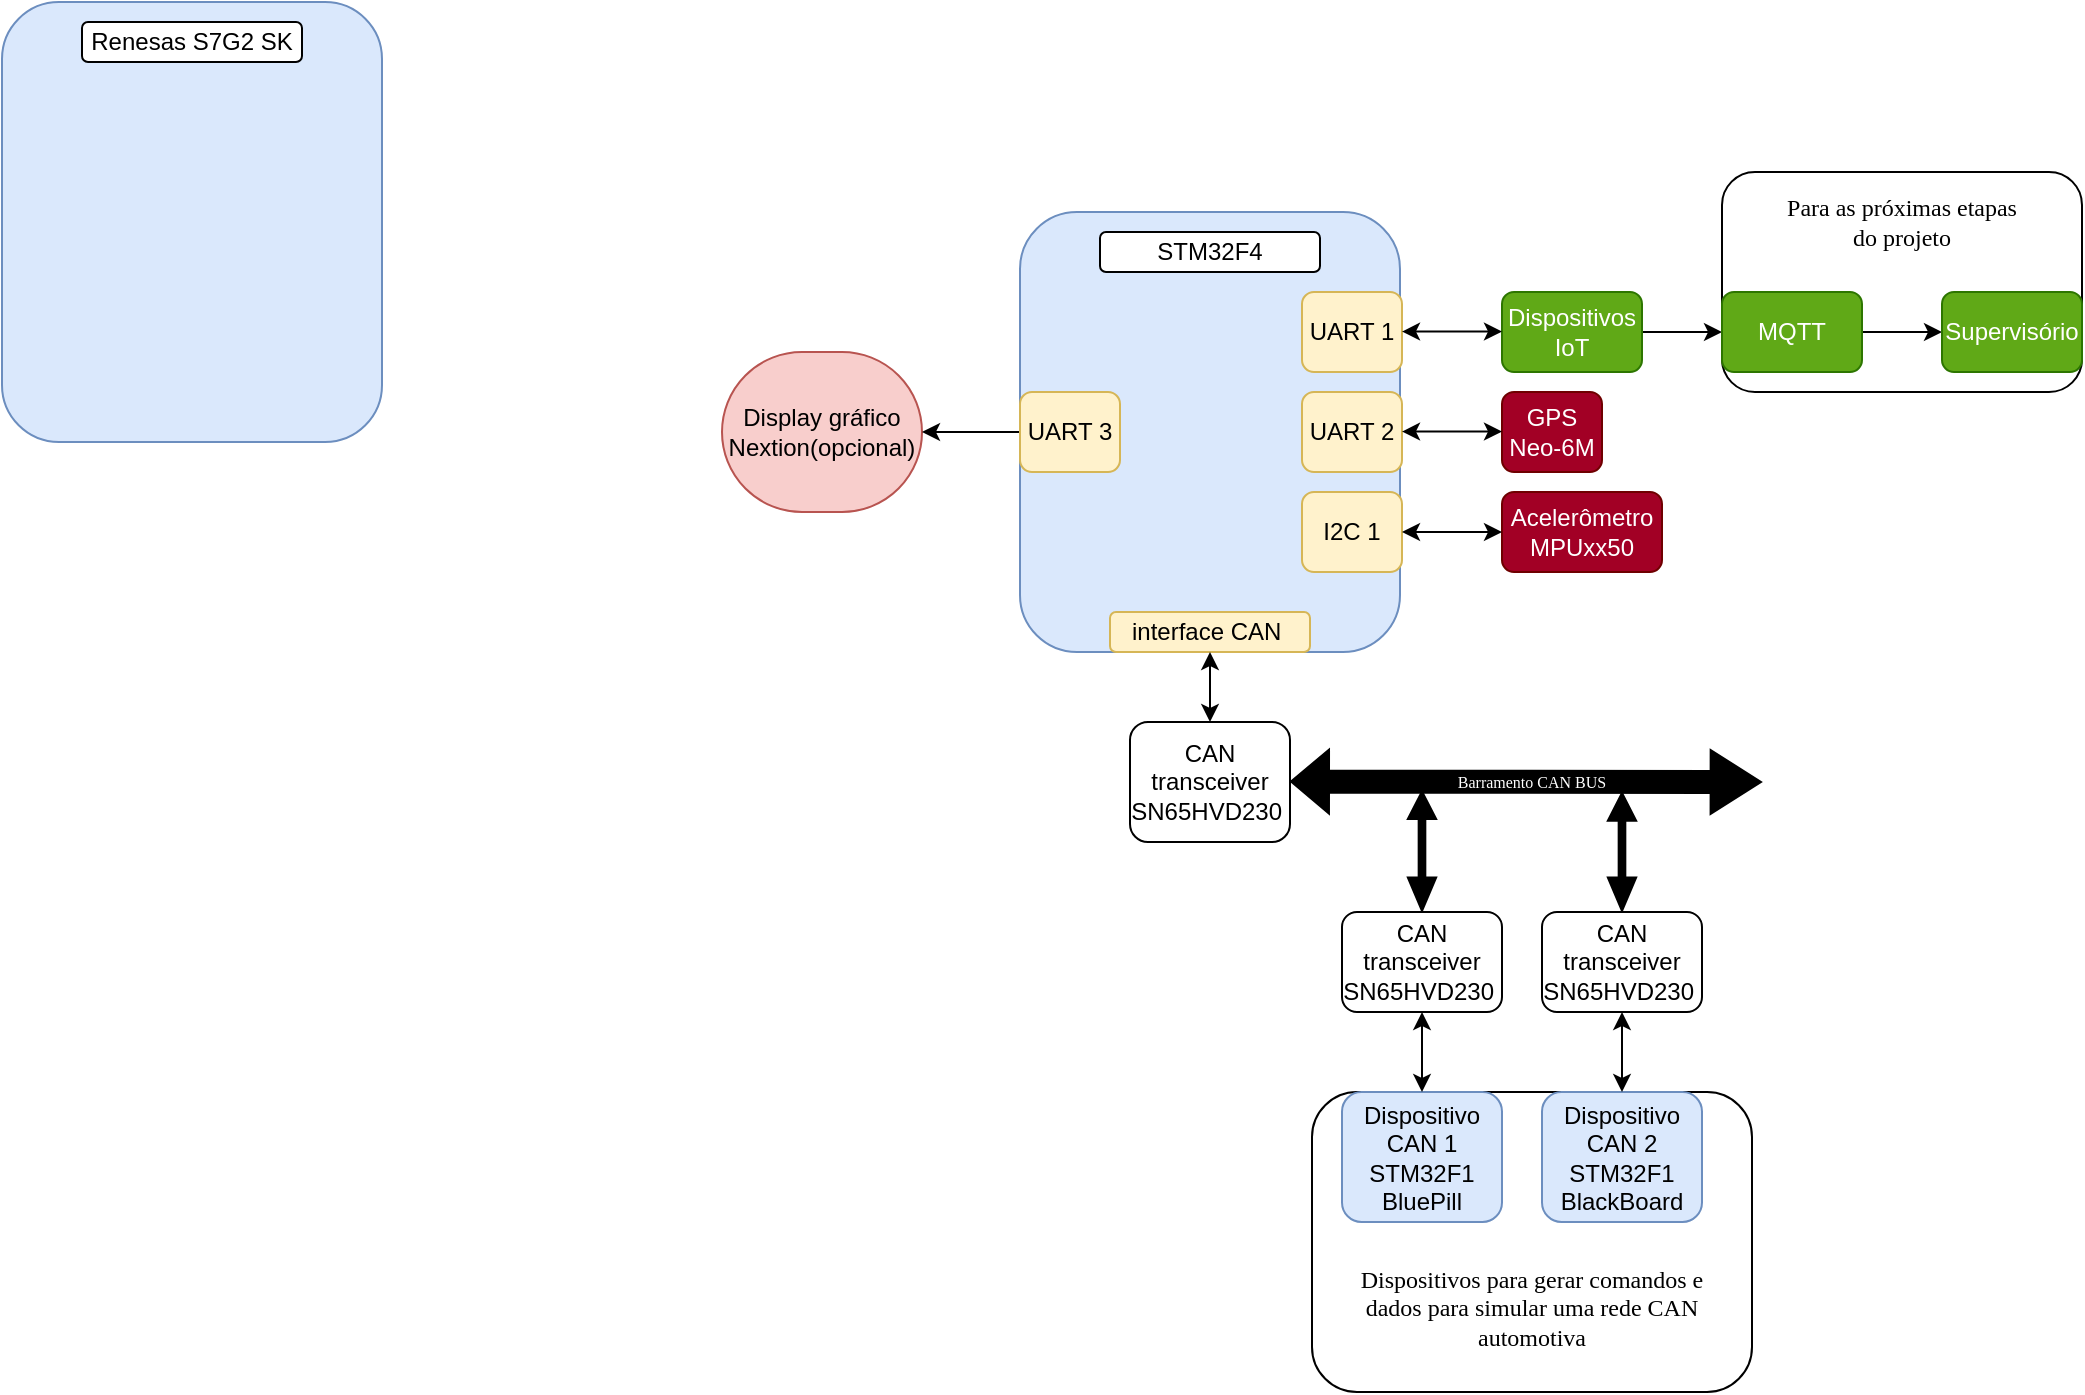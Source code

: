 <mxfile version="20.5.2" type="github">
  <diagram id="FBCnK5mgxSPIJ93Y-hrB" name="Página-1">
    <mxGraphModel dx="1779" dy="367" grid="1" gridSize="10" guides="1" tooltips="1" connect="1" arrows="1" fold="1" page="1" pageScale="1" pageWidth="827" pageHeight="1169" math="0" shadow="0">
      <root>
        <mxCell id="0" />
        <mxCell id="1" parent="0" />
        <mxCell id="XjZveepG56oEctiiL1kZ-1" value="" style="rounded=1;whiteSpace=wrap;html=1;fillColor=#dae8fc;strokeColor=#6c8ebf;" vertex="1" parent="1">
          <mxGeometry x="119" y="120" width="190" height="220" as="geometry" />
        </mxCell>
        <mxCell id="XjZveepG56oEctiiL1kZ-2" value="STM32F4" style="rounded=1;whiteSpace=wrap;html=1;" vertex="1" parent="1">
          <mxGeometry x="159" y="130" width="110" height="20" as="geometry" />
        </mxCell>
        <mxCell id="QWPWfIlzJYTak63aH7c0-41" value="&lt;div style=&quot;&quot;&gt;&lt;br&gt;&lt;/div&gt;&lt;div style=&quot;&quot;&gt;&lt;br&gt;&lt;/div&gt;" style="rounded=1;whiteSpace=wrap;html=1;labelBackgroundColor=none;fontFamily=Verdana;fontColor=#FFFFFF;gradientColor=none;align=center;" parent="1" vertex="1">
          <mxGeometry x="265" y="560" width="220" height="150" as="geometry" />
        </mxCell>
        <mxCell id="QWPWfIlzJYTak63aH7c0-39" value="&lt;div style=&quot;&quot;&gt;&lt;br&gt;&lt;/div&gt;&lt;div style=&quot;&quot;&gt;&lt;br&gt;&lt;/div&gt;" style="rounded=1;whiteSpace=wrap;html=1;labelBackgroundColor=none;fontFamily=Verdana;fontColor=#FFFFFF;gradientColor=none;align=center;" parent="1" vertex="1">
          <mxGeometry x="470" y="100" width="180" height="110" as="geometry" />
        </mxCell>
        <mxCell id="QWPWfIlzJYTak63aH7c0-6" value="" style="rounded=1;whiteSpace=wrap;html=1;fillColor=#dae8fc;strokeColor=#6c8ebf;" parent="1" vertex="1">
          <mxGeometry x="-390" y="15" width="190" height="220" as="geometry" />
        </mxCell>
        <mxCell id="QWPWfIlzJYTak63aH7c0-2" value="Renesas S7G2 SK" style="rounded=1;whiteSpace=wrap;html=1;" parent="1" vertex="1">
          <mxGeometry x="-350" y="25" width="110" height="20" as="geometry" />
        </mxCell>
        <mxCell id="QWPWfIlzJYTak63aH7c0-3" value="interface CAN&amp;nbsp;" style="rounded=1;whiteSpace=wrap;html=1;fillColor=#fff2cc;strokeColor=#d6b656;" parent="1" vertex="1">
          <mxGeometry x="164" y="320" width="100" height="20" as="geometry" />
        </mxCell>
        <mxCell id="QWPWfIlzJYTak63aH7c0-4" value="Display gráfico Nextion(opcional)" style="rounded=1;whiteSpace=wrap;html=1;fillColor=#f8cecc;strokeColor=#b85450;arcSize=50;" parent="1" vertex="1">
          <mxGeometry x="-30" y="190" width="100" height="80" as="geometry" />
        </mxCell>
        <mxCell id="QWPWfIlzJYTak63aH7c0-5" value="UART 2" style="rounded=1;whiteSpace=wrap;html=1;fillColor=#fff2cc;strokeColor=#d6b656;" parent="1" vertex="1">
          <mxGeometry x="260" y="210" width="50" height="40" as="geometry" />
        </mxCell>
        <mxCell id="QWPWfIlzJYTak63aH7c0-9" value="GPS Neo-6M" style="rounded=1;whiteSpace=wrap;html=1;fillColor=#a20025;fontColor=#ffffff;strokeColor=#6F0000;" parent="1" vertex="1">
          <mxGeometry x="360" y="210" width="50" height="40" as="geometry" />
        </mxCell>
        <mxCell id="QWPWfIlzJYTak63aH7c0-13" value="I2C 1" style="rounded=1;whiteSpace=wrap;html=1;fillColor=#fff2cc;strokeColor=#d6b656;" parent="1" vertex="1">
          <mxGeometry x="260" y="260" width="50" height="40" as="geometry" />
        </mxCell>
        <mxCell id="QWPWfIlzJYTak63aH7c0-14" value="Acelerômetro MPUxx50" style="rounded=1;whiteSpace=wrap;html=1;fillColor=#a20025;fontColor=#ffffff;strokeColor=#6F0000;" parent="1" vertex="1">
          <mxGeometry x="360" y="260" width="80" height="40" as="geometry" />
        </mxCell>
        <mxCell id="QWPWfIlzJYTak63aH7c0-16" value="UART 1" style="rounded=1;whiteSpace=wrap;html=1;fillColor=#fff2cc;strokeColor=#d6b656;" parent="1" vertex="1">
          <mxGeometry x="260" y="160" width="50" height="40" as="geometry" />
        </mxCell>
        <mxCell id="QWPWfIlzJYTak63aH7c0-36" value="" style="edgeStyle=orthogonalEdgeStyle;rounded=0;orthogonalLoop=1;jettySize=auto;html=1;fontFamily=Verdana;fontColor=#FFFFFF;fillColor=#000000;" parent="1" source="QWPWfIlzJYTak63aH7c0-17" target="QWPWfIlzJYTak63aH7c0-35" edge="1">
          <mxGeometry relative="1" as="geometry" />
        </mxCell>
        <mxCell id="QWPWfIlzJYTak63aH7c0-17" value="Dispositivos&lt;br&gt;IoT" style="rounded=1;whiteSpace=wrap;html=1;fillColor=#60a917;strokeColor=#2D7600;fontColor=#ffffff;" parent="1" vertex="1">
          <mxGeometry x="360" y="160" width="70" height="40" as="geometry" />
        </mxCell>
        <mxCell id="QWPWfIlzJYTak63aH7c0-19" value="CAN transceiver&lt;br&gt;SN65HVD230&amp;nbsp;" style="rounded=1;whiteSpace=wrap;html=1;gradientColor=none;" parent="1" vertex="1">
          <mxGeometry x="174" y="375" width="80" height="60" as="geometry" />
        </mxCell>
        <mxCell id="QWPWfIlzJYTak63aH7c0-21" value="" style="shape=flexArrow;endArrow=classic;startArrow=classic;html=1;rounded=0;fillColor=#000000;width=10.952;endSize=8.062;" parent="1" edge="1">
          <mxGeometry width="100" height="100" relative="1" as="geometry">
            <mxPoint x="254" y="404.76" as="sourcePoint" />
            <mxPoint x="490" y="405" as="targetPoint" />
          </mxGeometry>
        </mxCell>
        <mxCell id="QWPWfIlzJYTak63aH7c0-23" value="&lt;p style=&quot;line-height: 0;&quot;&gt;&lt;br&gt;&lt;/p&gt;" style="edgeLabel;html=1;align=center;verticalAlign=middle;resizable=0;points=[];fontColor=#FFFFFF;labelBackgroundColor=#000000;fontFamily=Verdana;" parent="QWPWfIlzJYTak63aH7c0-21" vertex="1" connectable="0">
          <mxGeometry x="0.23" y="1" relative="1" as="geometry">
            <mxPoint x="-29" y="1" as="offset" />
          </mxGeometry>
        </mxCell>
        <mxCell id="QWPWfIlzJYTak63aH7c0-25" value="Dispositivo&lt;br&gt;CAN 1&lt;br&gt;STM32F1&lt;br&gt;BluePill" style="rounded=1;whiteSpace=wrap;html=1;fillColor=#dae8fc;strokeColor=#6c8ebf;" parent="1" vertex="1">
          <mxGeometry x="280" y="560" width="80" height="65" as="geometry" />
        </mxCell>
        <mxCell id="QWPWfIlzJYTak63aH7c0-27" value="" style="shape=flexArrow;endArrow=classic;startArrow=classic;html=1;rounded=0;fontFamily=Verdana;fontColor=#FFFFFF;fillColor=#000000;width=3.333;endSize=4.271;endWidth=9.841;startWidth=9.841;startSize=5.252;entryX=0;entryY=0.641;entryDx=0;entryDy=0;entryPerimeter=0;" parent="1" target="QWPWfIlzJYTak63aH7c0-42" edge="1">
          <mxGeometry width="100" height="100" relative="1" as="geometry">
            <mxPoint x="320" y="470" as="sourcePoint" />
            <mxPoint x="320" y="400" as="targetPoint" />
          </mxGeometry>
        </mxCell>
        <mxCell id="QWPWfIlzJYTak63aH7c0-29" value="Dispositivo&lt;br&gt;CAN 2 STM32F1&lt;br&gt;BlackBoard" style="rounded=1;whiteSpace=wrap;html=1;fillColor=#dae8fc;strokeColor=#6c8ebf;" parent="1" vertex="1">
          <mxGeometry x="380" y="560" width="80" height="65" as="geometry" />
        </mxCell>
        <mxCell id="QWPWfIlzJYTak63aH7c0-30" value="" style="shape=flexArrow;endArrow=classic;startArrow=classic;html=1;rounded=0;fontFamily=Verdana;fontColor=#FFFFFF;fillColor=#000000;width=3.333;endSize=4.271;endWidth=9.841;startWidth=9.841;startSize=5.252;" parent="1" edge="1">
          <mxGeometry width="100" height="100" relative="1" as="geometry">
            <mxPoint x="420" y="470.0" as="sourcePoint" />
            <mxPoint x="420" y="410" as="targetPoint" />
          </mxGeometry>
        </mxCell>
        <mxCell id="QWPWfIlzJYTak63aH7c0-34" value="Dispositivos para gerar comandos e dados para simular uma rede CAN automotiva" style="text;html=1;align=center;verticalAlign=middle;whiteSpace=wrap;rounded=0;labelBackgroundColor=none;fontFamily=Verdana;" parent="1" vertex="1">
          <mxGeometry x="285" y="635" width="180" height="65" as="geometry" />
        </mxCell>
        <mxCell id="QWPWfIlzJYTak63aH7c0-38" value="" style="edgeStyle=orthogonalEdgeStyle;rounded=0;orthogonalLoop=1;jettySize=auto;html=1;fontFamily=Verdana;fontColor=#FFFFFF;fillColor=#000000;" parent="1" source="QWPWfIlzJYTak63aH7c0-35" target="QWPWfIlzJYTak63aH7c0-37" edge="1">
          <mxGeometry relative="1" as="geometry" />
        </mxCell>
        <mxCell id="QWPWfIlzJYTak63aH7c0-35" value="MQTT" style="rounded=1;whiteSpace=wrap;html=1;fillColor=#60a917;strokeColor=#2D7600;fontColor=#ffffff;" parent="1" vertex="1">
          <mxGeometry x="470" y="160" width="70" height="40" as="geometry" />
        </mxCell>
        <mxCell id="QWPWfIlzJYTak63aH7c0-37" value="Supervisório" style="rounded=1;whiteSpace=wrap;html=1;fillColor=#60a917;strokeColor=#2D7600;fontColor=#ffffff;" parent="1" vertex="1">
          <mxGeometry x="580" y="160" width="70" height="40" as="geometry" />
        </mxCell>
        <mxCell id="QWPWfIlzJYTak63aH7c0-40" value="Para as próximas etapas do projeto" style="text;html=1;strokeColor=none;fillColor=none;align=center;verticalAlign=middle;whiteSpace=wrap;rounded=0;labelBackgroundColor=none;fontFamily=Verdana;fontColor=#000000;" parent="1" vertex="1">
          <mxGeometry x="500" y="110" width="120" height="30" as="geometry" />
        </mxCell>
        <mxCell id="QWPWfIlzJYTak63aH7c0-42" value="&lt;font color=&quot;#ffffff&quot;&gt;Barramento CAN BUS&lt;/font&gt;" style="text;html=1;strokeColor=none;fillColor=none;align=center;verticalAlign=middle;whiteSpace=wrap;rounded=0;labelBackgroundColor=none;fontFamily=Verdana;fontSize=8;fontColor=#000000;" parent="1" vertex="1">
          <mxGeometry x="320" y="390" width="110" height="30" as="geometry" />
        </mxCell>
        <mxCell id="QWPWfIlzJYTak63aH7c0-45" value="CAN transceiver&lt;br&gt;SN65HVD230&amp;nbsp;" style="rounded=1;whiteSpace=wrap;html=1;gradientColor=none;" parent="1" vertex="1">
          <mxGeometry x="280" y="470" width="80" height="50" as="geometry" />
        </mxCell>
        <mxCell id="QWPWfIlzJYTak63aH7c0-46" value="CAN transceiver&lt;br&gt;SN65HVD230&amp;nbsp;" style="rounded=1;whiteSpace=wrap;html=1;gradientColor=none;" parent="1" vertex="1">
          <mxGeometry x="380" y="470" width="80" height="50" as="geometry" />
        </mxCell>
        <mxCell id="QWPWfIlzJYTak63aH7c0-48" value="" style="endArrow=classic;startArrow=classic;html=1;rounded=0;fontFamily=Verdana;fontSize=8;fontColor=#FFFFFF;fillColor=#000000;exitX=0.5;exitY=0;exitDx=0;exitDy=0;entryX=0.5;entryY=1;entryDx=0;entryDy=0;" parent="1" source="QWPWfIlzJYTak63aH7c0-25" target="QWPWfIlzJYTak63aH7c0-45" edge="1">
          <mxGeometry width="50" height="50" relative="1" as="geometry">
            <mxPoint x="360" y="470" as="sourcePoint" />
            <mxPoint x="410" y="420" as="targetPoint" />
          </mxGeometry>
        </mxCell>
        <mxCell id="QWPWfIlzJYTak63aH7c0-49" value="" style="endArrow=classic;startArrow=classic;html=1;rounded=0;fontFamily=Verdana;fontSize=8;fontColor=#FFFFFF;fillColor=#000000;exitX=0.5;exitY=0;exitDx=0;exitDy=0;entryX=0.5;entryY=1;entryDx=0;entryDy=0;" parent="1" source="QWPWfIlzJYTak63aH7c0-29" target="QWPWfIlzJYTak63aH7c0-46" edge="1">
          <mxGeometry width="50" height="50" relative="1" as="geometry">
            <mxPoint x="330" y="545.0" as="sourcePoint" />
            <mxPoint x="330" y="520.0" as="targetPoint" />
          </mxGeometry>
        </mxCell>
        <mxCell id="QWPWfIlzJYTak63aH7c0-50" value="" style="endArrow=classic;startArrow=classic;html=1;rounded=0;fontFamily=Verdana;fontSize=8;fontColor=#FFFFFF;fillColor=#000000;entryX=0.5;entryY=1;entryDx=0;entryDy=0;exitX=0.5;exitY=0;exitDx=0;exitDy=0;" parent="1" source="QWPWfIlzJYTak63aH7c0-19" target="QWPWfIlzJYTak63aH7c0-3" edge="1">
          <mxGeometry width="50" height="50" relative="1" as="geometry">
            <mxPoint x="360" y="470" as="sourcePoint" />
            <mxPoint x="410" y="420" as="targetPoint" />
          </mxGeometry>
        </mxCell>
        <mxCell id="QWPWfIlzJYTak63aH7c0-52" value="" style="endArrow=classic;startArrow=classic;html=1;rounded=0;strokeColor=default;fontFamily=Verdana;fontSize=8;fontColor=#FFFFFF;fillColor=#000000;entryX=0;entryY=0.5;entryDx=0;entryDy=0;exitX=1;exitY=0.5;exitDx=0;exitDy=0;" parent="1" source="QWPWfIlzJYTak63aH7c0-13" target="QWPWfIlzJYTak63aH7c0-14" edge="1">
          <mxGeometry width="50" height="50" relative="1" as="geometry">
            <mxPoint x="360" y="310" as="sourcePoint" />
            <mxPoint x="560" y="290" as="targetPoint" />
          </mxGeometry>
        </mxCell>
        <mxCell id="QWPWfIlzJYTak63aH7c0-53" value="" style="endArrow=classic;startArrow=classic;html=1;rounded=0;strokeColor=default;fontFamily=Verdana;fontSize=8;fontColor=#FFFFFF;fillColor=#000000;entryX=0;entryY=0.5;entryDx=0;entryDy=0;exitX=1;exitY=0.5;exitDx=0;exitDy=0;" parent="1" edge="1">
          <mxGeometry width="50" height="50" relative="1" as="geometry">
            <mxPoint x="310" y="229.76" as="sourcePoint" />
            <mxPoint x="360" y="229.76" as="targetPoint" />
          </mxGeometry>
        </mxCell>
        <mxCell id="QWPWfIlzJYTak63aH7c0-54" value="" style="endArrow=classic;startArrow=classic;html=1;rounded=0;strokeColor=default;fontFamily=Verdana;fontSize=8;fontColor=#FFFFFF;fillColor=#000000;entryX=0;entryY=0.5;entryDx=0;entryDy=0;exitX=1;exitY=0.5;exitDx=0;exitDy=0;" parent="1" edge="1">
          <mxGeometry width="50" height="50" relative="1" as="geometry">
            <mxPoint x="310" y="179.76" as="sourcePoint" />
            <mxPoint x="360" y="179.76" as="targetPoint" />
          </mxGeometry>
        </mxCell>
        <mxCell id="XjZveepG56oEctiiL1kZ-4" value="" style="edgeStyle=orthogonalEdgeStyle;rounded=0;orthogonalLoop=1;jettySize=auto;html=1;" edge="1" parent="1" source="XjZveepG56oEctiiL1kZ-3" target="QWPWfIlzJYTak63aH7c0-4">
          <mxGeometry relative="1" as="geometry" />
        </mxCell>
        <mxCell id="XjZveepG56oEctiiL1kZ-3" value="UART 3" style="rounded=1;whiteSpace=wrap;html=1;fillColor=#fff2cc;strokeColor=#d6b656;" vertex="1" parent="1">
          <mxGeometry x="119" y="210" width="50" height="40" as="geometry" />
        </mxCell>
      </root>
    </mxGraphModel>
  </diagram>
</mxfile>
